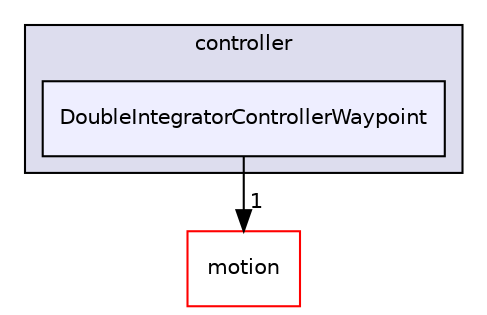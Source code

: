 digraph "/root/scrimmage/scrimmage/include/scrimmage/plugins/controller/DoubleIntegratorControllerWaypoint" {
  compound=true
  node [ fontsize="10", fontname="Helvetica"];
  edge [ labelfontsize="10", labelfontname="Helvetica"];
  subgraph clusterdir_da9620d34cca5c42773312c818662e06 {
    graph [ bgcolor="#ddddee", pencolor="black", label="controller" fontname="Helvetica", fontsize="10", URL="dir_da9620d34cca5c42773312c818662e06.html"]
  dir_73075f56f5ff9f2d37560a22b0c682d0 [shape=box, label="DoubleIntegratorControllerWaypoint", style="filled", fillcolor="#eeeeff", pencolor="black", URL="dir_73075f56f5ff9f2d37560a22b0c682d0.html"];
  }
  dir_accb3fd3c749527533ae278fdffb4d13 [shape=box label="motion" fillcolor="white" style="filled" color="red" URL="dir_accb3fd3c749527533ae278fdffb4d13.html"];
  dir_73075f56f5ff9f2d37560a22b0c682d0->dir_accb3fd3c749527533ae278fdffb4d13 [headlabel="1", labeldistance=1.5 headhref="dir_000062_000107.html"];
}
